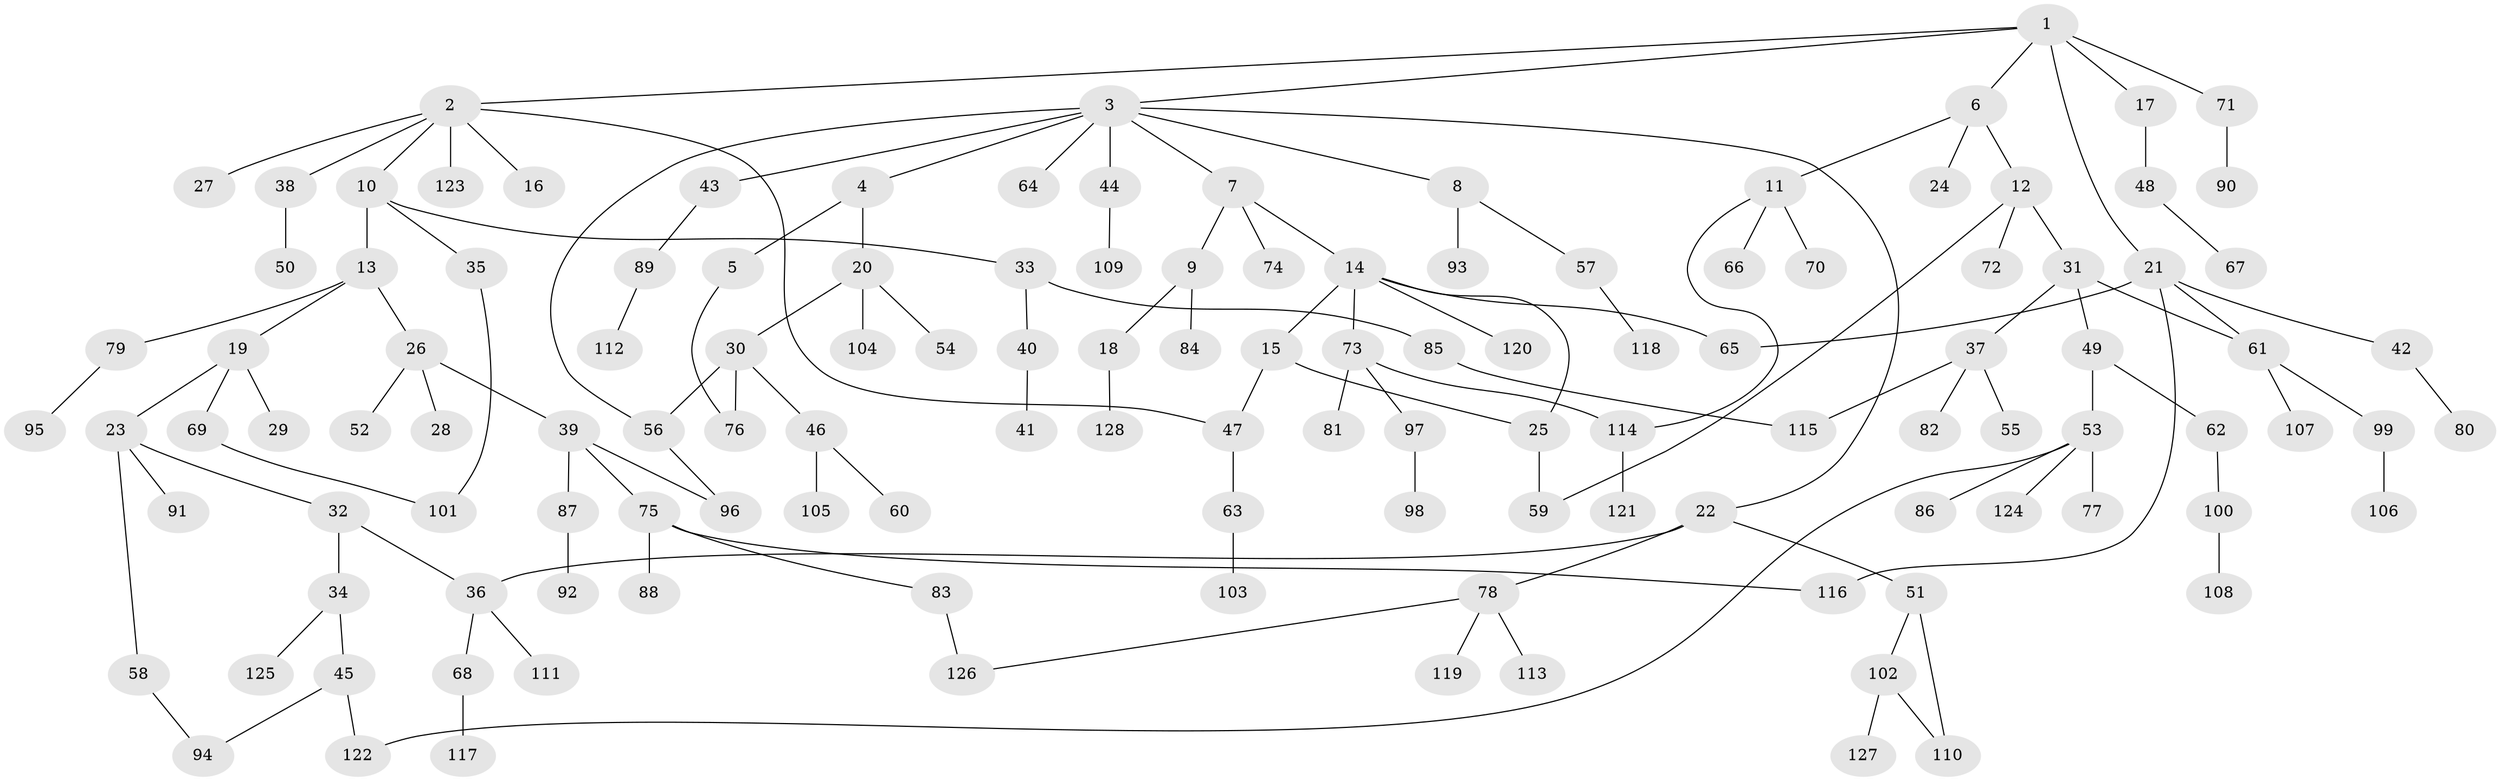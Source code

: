 // Generated by graph-tools (version 1.1) at 2025/10/02/27/25 16:10:55]
// undirected, 128 vertices, 144 edges
graph export_dot {
graph [start="1"]
  node [color=gray90,style=filled];
  1;
  2;
  3;
  4;
  5;
  6;
  7;
  8;
  9;
  10;
  11;
  12;
  13;
  14;
  15;
  16;
  17;
  18;
  19;
  20;
  21;
  22;
  23;
  24;
  25;
  26;
  27;
  28;
  29;
  30;
  31;
  32;
  33;
  34;
  35;
  36;
  37;
  38;
  39;
  40;
  41;
  42;
  43;
  44;
  45;
  46;
  47;
  48;
  49;
  50;
  51;
  52;
  53;
  54;
  55;
  56;
  57;
  58;
  59;
  60;
  61;
  62;
  63;
  64;
  65;
  66;
  67;
  68;
  69;
  70;
  71;
  72;
  73;
  74;
  75;
  76;
  77;
  78;
  79;
  80;
  81;
  82;
  83;
  84;
  85;
  86;
  87;
  88;
  89;
  90;
  91;
  92;
  93;
  94;
  95;
  96;
  97;
  98;
  99;
  100;
  101;
  102;
  103;
  104;
  105;
  106;
  107;
  108;
  109;
  110;
  111;
  112;
  113;
  114;
  115;
  116;
  117;
  118;
  119;
  120;
  121;
  122;
  123;
  124;
  125;
  126;
  127;
  128;
  1 -- 2;
  1 -- 3;
  1 -- 6;
  1 -- 17;
  1 -- 21;
  1 -- 71;
  2 -- 10;
  2 -- 16;
  2 -- 27;
  2 -- 38;
  2 -- 47;
  2 -- 123;
  3 -- 4;
  3 -- 7;
  3 -- 8;
  3 -- 22;
  3 -- 43;
  3 -- 44;
  3 -- 64;
  3 -- 56;
  4 -- 5;
  4 -- 20;
  5 -- 76;
  6 -- 11;
  6 -- 12;
  6 -- 24;
  7 -- 9;
  7 -- 14;
  7 -- 74;
  8 -- 57;
  8 -- 93;
  9 -- 18;
  9 -- 84;
  10 -- 13;
  10 -- 33;
  10 -- 35;
  11 -- 66;
  11 -- 70;
  11 -- 114;
  12 -- 31;
  12 -- 59;
  12 -- 72;
  13 -- 19;
  13 -- 26;
  13 -- 79;
  14 -- 15;
  14 -- 73;
  14 -- 120;
  14 -- 65;
  14 -- 25;
  15 -- 25;
  15 -- 47;
  17 -- 48;
  18 -- 128;
  19 -- 23;
  19 -- 29;
  19 -- 69;
  20 -- 30;
  20 -- 54;
  20 -- 104;
  21 -- 42;
  21 -- 65;
  21 -- 116;
  21 -- 61;
  22 -- 36;
  22 -- 51;
  22 -- 78;
  23 -- 32;
  23 -- 58;
  23 -- 91;
  25 -- 59;
  26 -- 28;
  26 -- 39;
  26 -- 52;
  30 -- 46;
  30 -- 56;
  30 -- 76;
  31 -- 37;
  31 -- 49;
  31 -- 61;
  32 -- 34;
  32 -- 36;
  33 -- 40;
  33 -- 85;
  34 -- 45;
  34 -- 125;
  35 -- 101;
  36 -- 68;
  36 -- 111;
  37 -- 55;
  37 -- 82;
  37 -- 115;
  38 -- 50;
  39 -- 75;
  39 -- 87;
  39 -- 96;
  40 -- 41;
  42 -- 80;
  43 -- 89;
  44 -- 109;
  45 -- 94;
  45 -- 122;
  46 -- 60;
  46 -- 105;
  47 -- 63;
  48 -- 67;
  49 -- 53;
  49 -- 62;
  51 -- 102;
  51 -- 110;
  53 -- 77;
  53 -- 86;
  53 -- 124;
  53 -- 122;
  56 -- 96;
  57 -- 118;
  58 -- 94;
  61 -- 99;
  61 -- 107;
  62 -- 100;
  63 -- 103;
  68 -- 117;
  69 -- 101;
  71 -- 90;
  73 -- 81;
  73 -- 97;
  73 -- 114;
  75 -- 83;
  75 -- 88;
  75 -- 116;
  78 -- 113;
  78 -- 119;
  78 -- 126;
  79 -- 95;
  83 -- 126;
  85 -- 115;
  87 -- 92;
  89 -- 112;
  97 -- 98;
  99 -- 106;
  100 -- 108;
  102 -- 127;
  102 -- 110;
  114 -- 121;
}
